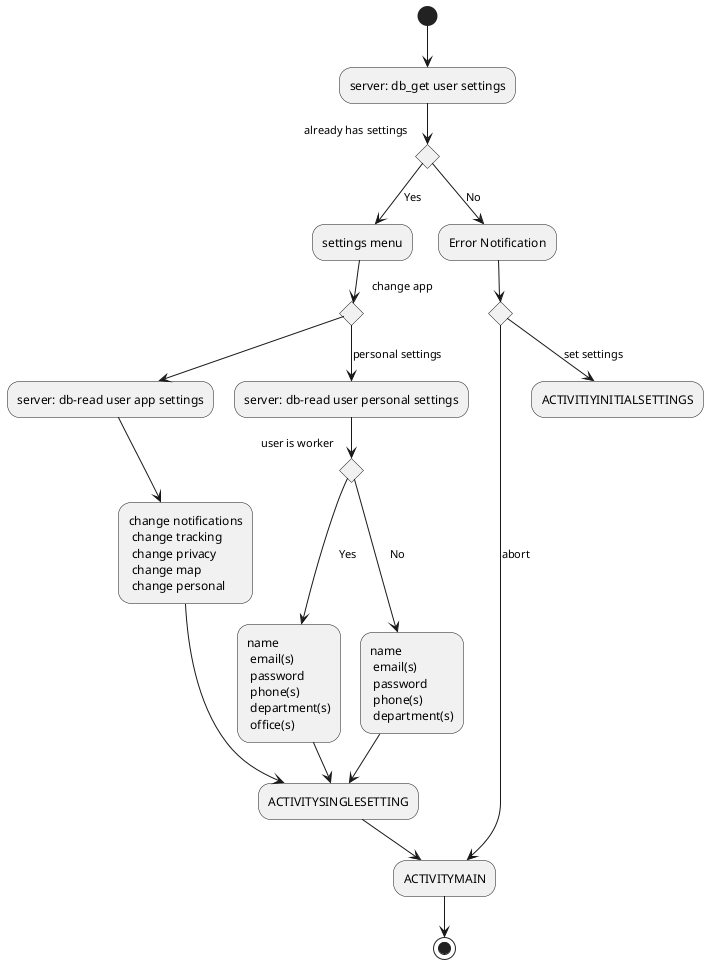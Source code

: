 @startuml
(*)  --> "server: db_get user settings"
if "already has settings" then
    --> [Yes] "settings menu"
    if "change app" then
        --> "server: db-read user app settings"

        --> "change notifications\n change tracking\n change privacy\n change map\n change personal"
        --> "ACTIVITYSINGLESETTING"
    else
        --> [personal settings] "server: db-read user personal settings"
        if "user is worker"
            --> [Yes] "name\n email(s)\n password\n phone(s)\n department(s)\n office(s)"
            --> "ACTIVITYSINGLESETTING"
        else
            --> [No] "name\n email(s)\n password\n phone(s)\n department(s)"
            --> "ACTIVITYSINGLESETTING"
        Endif
    Endif
    --> "ACTIVITYMAIN"
else
    --> [No] "Error Notification"
    if "" then
        --> [set settings] "ACTIVITIYINITIALSETTINGS"
    else
        --> [abort] "ACTIVITYMAIN"
    Endif
Endif
-->(*)
@enduml